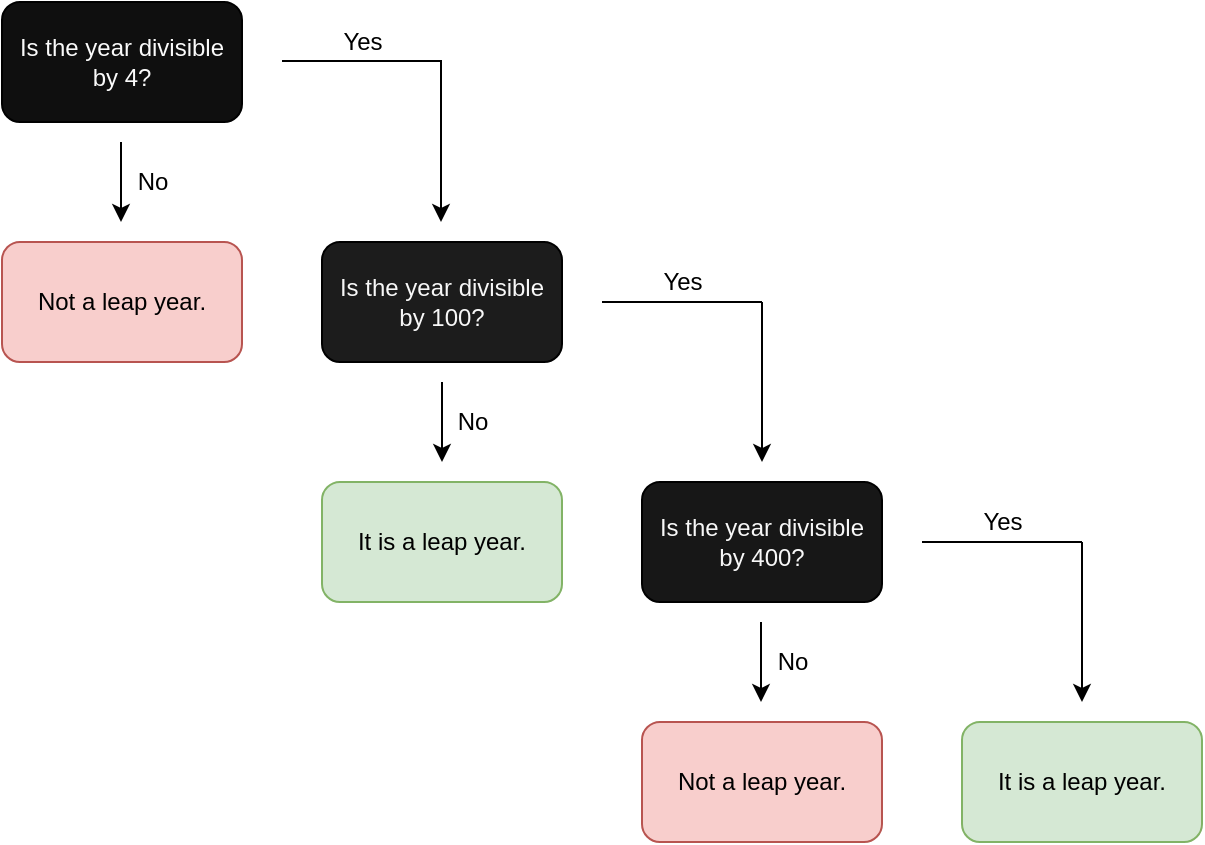 <mxfile version="16.1.4" type="github"><diagram id="5nIk6Huu3kIbALYHCO4x" name="Page-1"><mxGraphModel dx="868" dy="482" grid="1" gridSize="10" guides="1" tooltips="1" connect="1" arrows="1" fold="1" page="1" pageScale="1" pageWidth="850" pageHeight="1100" math="0" shadow="0"><root><mxCell id="0"/><mxCell id="1" parent="0"/><mxCell id="Q7H3GU7fGRVnlZ6Ic_uA-1" value="Is the year divisible by 4?" style="rounded=1;whiteSpace=wrap;html=1;fontColor=#FAFAFA;fillColor=#0F0F0F;" vertex="1" parent="1"><mxGeometry x="40" y="50" width="120" height="60" as="geometry"/></mxCell><mxCell id="Q7H3GU7fGRVnlZ6Ic_uA-2" value="" style="endArrow=none;html=1;rounded=0;" edge="1" parent="1"><mxGeometry width="50" height="50" relative="1" as="geometry"><mxPoint x="180" y="79.5" as="sourcePoint"/><mxPoint x="260" y="79.5" as="targetPoint"/></mxGeometry></mxCell><mxCell id="Q7H3GU7fGRVnlZ6Ic_uA-4" value="" style="endArrow=classic;html=1;rounded=0;" edge="1" parent="1"><mxGeometry width="50" height="50" relative="1" as="geometry"><mxPoint x="259.5" y="80" as="sourcePoint"/><mxPoint x="259.5" y="160" as="targetPoint"/></mxGeometry></mxCell><mxCell id="Q7H3GU7fGRVnlZ6Ic_uA-6" value="Is the year divisible by 100?" style="rounded=1;whiteSpace=wrap;html=1;fillColor=#1C1C1C;fontColor=#F7F7F7;" vertex="1" parent="1"><mxGeometry x="200" y="170" width="120" height="60" as="geometry"/></mxCell><mxCell id="Q7H3GU7fGRVnlZ6Ic_uA-7" value="" style="endArrow=classic;html=1;rounded=0;" edge="1" parent="1"><mxGeometry width="50" height="50" relative="1" as="geometry"><mxPoint x="99.5" y="120" as="sourcePoint"/><mxPoint x="99.5" y="160" as="targetPoint"/></mxGeometry></mxCell><mxCell id="Q7H3GU7fGRVnlZ6Ic_uA-8" value="Not a leap year." style="rounded=1;whiteSpace=wrap;html=1;fillColor=#f8cecc;strokeColor=#b85450;" vertex="1" parent="1"><mxGeometry x="40" y="170" width="120" height="60" as="geometry"/></mxCell><mxCell id="Q7H3GU7fGRVnlZ6Ic_uA-9" value="No" style="text;html=1;align=center;verticalAlign=middle;resizable=0;points=[];autosize=1;strokeColor=none;fillColor=none;" vertex="1" parent="1"><mxGeometry x="100" y="130" width="30" height="20" as="geometry"/></mxCell><mxCell id="Q7H3GU7fGRVnlZ6Ic_uA-10" value="Yes" style="text;html=1;align=center;verticalAlign=middle;resizable=0;points=[];autosize=1;strokeColor=none;fillColor=none;" vertex="1" parent="1"><mxGeometry x="200" y="60" width="40" height="20" as="geometry"/></mxCell><mxCell id="Q7H3GU7fGRVnlZ6Ic_uA-11" value="" style="endArrow=none;html=1;rounded=0;" edge="1" parent="1"><mxGeometry width="50" height="50" relative="1" as="geometry"><mxPoint x="340" y="200" as="sourcePoint"/><mxPoint x="420" y="200" as="targetPoint"/></mxGeometry></mxCell><mxCell id="Q7H3GU7fGRVnlZ6Ic_uA-12" value="" style="endArrow=classic;html=1;rounded=0;" edge="1" parent="1"><mxGeometry width="50" height="50" relative="1" as="geometry"><mxPoint x="420" y="200" as="sourcePoint"/><mxPoint x="420" y="280" as="targetPoint"/></mxGeometry></mxCell><mxCell id="Q7H3GU7fGRVnlZ6Ic_uA-13" value="Yes" style="text;html=1;align=center;verticalAlign=middle;resizable=0;points=[];autosize=1;strokeColor=none;fillColor=none;" vertex="1" parent="1"><mxGeometry x="360" y="180" width="40" height="20" as="geometry"/></mxCell><mxCell id="Q7H3GU7fGRVnlZ6Ic_uA-16" value="It is a leap year." style="rounded=1;whiteSpace=wrap;html=1;fillColor=#d5e8d4;strokeColor=#82b366;" vertex="1" parent="1"><mxGeometry x="200" y="290" width="120" height="60" as="geometry"/></mxCell><mxCell id="Q7H3GU7fGRVnlZ6Ic_uA-17" value="No" style="text;html=1;align=center;verticalAlign=middle;resizable=0;points=[];autosize=1;strokeColor=none;fillColor=none;" vertex="1" parent="1"><mxGeometry x="260" y="250" width="30" height="20" as="geometry"/></mxCell><mxCell id="Q7H3GU7fGRVnlZ6Ic_uA-18" value="" style="endArrow=classic;html=1;rounded=0;" edge="1" parent="1"><mxGeometry width="50" height="50" relative="1" as="geometry"><mxPoint x="260" y="240" as="sourcePoint"/><mxPoint x="260" y="280" as="targetPoint"/></mxGeometry></mxCell><mxCell id="Q7H3GU7fGRVnlZ6Ic_uA-19" value="Is the year divisible by 400?" style="rounded=1;whiteSpace=wrap;html=1;fontColor=#F7F7F7;fillColor=#171717;" vertex="1" parent="1"><mxGeometry x="360" y="290" width="120" height="60" as="geometry"/></mxCell><mxCell id="Q7H3GU7fGRVnlZ6Ic_uA-20" value="" style="endArrow=classic;html=1;rounded=0;" edge="1" parent="1"><mxGeometry width="50" height="50" relative="1" as="geometry"><mxPoint x="419.5" y="360" as="sourcePoint"/><mxPoint x="419.5" y="400" as="targetPoint"/></mxGeometry></mxCell><mxCell id="Q7H3GU7fGRVnlZ6Ic_uA-21" value="Not a leap year." style="rounded=1;whiteSpace=wrap;html=1;fillColor=#f8cecc;strokeColor=#b85450;" vertex="1" parent="1"><mxGeometry x="360" y="410" width="120" height="60" as="geometry"/></mxCell><mxCell id="Q7H3GU7fGRVnlZ6Ic_uA-22" value="No" style="text;html=1;align=center;verticalAlign=middle;resizable=0;points=[];autosize=1;strokeColor=none;fillColor=none;" vertex="1" parent="1"><mxGeometry x="420" y="370" width="30" height="20" as="geometry"/></mxCell><mxCell id="Q7H3GU7fGRVnlZ6Ic_uA-23" value="" style="endArrow=none;html=1;rounded=0;" edge="1" parent="1"><mxGeometry width="50" height="50" relative="1" as="geometry"><mxPoint x="500" y="320" as="sourcePoint"/><mxPoint x="580" y="320" as="targetPoint"/></mxGeometry></mxCell><mxCell id="Q7H3GU7fGRVnlZ6Ic_uA-24" value="" style="endArrow=classic;html=1;rounded=0;" edge="1" parent="1"><mxGeometry width="50" height="50" relative="1" as="geometry"><mxPoint x="580" y="320" as="sourcePoint"/><mxPoint x="580" y="400" as="targetPoint"/></mxGeometry></mxCell><mxCell id="Q7H3GU7fGRVnlZ6Ic_uA-25" value="Yes" style="text;html=1;align=center;verticalAlign=middle;resizable=0;points=[];autosize=1;strokeColor=none;fillColor=none;" vertex="1" parent="1"><mxGeometry x="520" y="300" width="40" height="20" as="geometry"/></mxCell><mxCell id="Q7H3GU7fGRVnlZ6Ic_uA-26" value="It is a leap year." style="rounded=1;whiteSpace=wrap;html=1;fillColor=#d5e8d4;strokeColor=#82b366;" vertex="1" parent="1"><mxGeometry x="520" y="410" width="120" height="60" as="geometry"/></mxCell></root></mxGraphModel></diagram></mxfile>